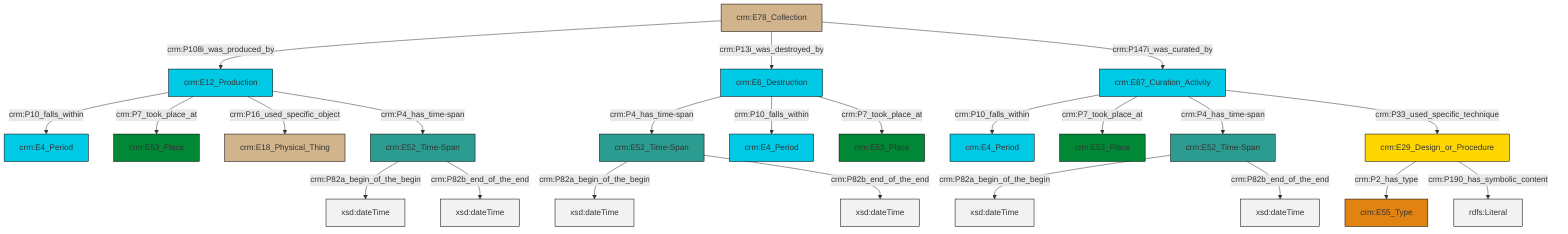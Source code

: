 graph TD
classDef Literal fill:#f2f2f2,stroke:#000000;
classDef CRM_Entity fill:#FFFFFF,stroke:#000000;
classDef Temporal_Entity fill:#00C9E6, stroke:#000000;
classDef Type fill:#E18312, stroke:#000000;
classDef Time-Span fill:#2C9C91, stroke:#000000;
classDef Appellation fill:#FFEB7F, stroke:#000000;
classDef Place fill:#008836, stroke:#000000;
classDef Persistent_Item fill:#B266B2, stroke:#000000;
classDef Conceptual_Object fill:#FFD700, stroke:#000000;
classDef Physical_Thing fill:#D2B48C, stroke:#000000;
classDef Actor fill:#f58aad, stroke:#000000;
classDef PC_Classes fill:#4ce600, stroke:#000000;
classDef Multi fill:#cccccc,stroke:#000000;

0["crm:E52_Time-Span"]:::Time-Span -->|crm:P82a_begin_of_the_begin| 1[xsd:dateTime]:::Literal
4["crm:E12_Production"]:::Temporal_Entity -->|crm:P10_falls_within| 5["crm:E4_Period"]:::Temporal_Entity
6["crm:E6_Destruction"]:::Temporal_Entity -->|crm:P4_has_time-span| 0["crm:E52_Time-Span"]:::Time-Span
7["crm:E78_Collection"]:::Physical_Thing -->|crm:P108i_was_produced_by| 4["crm:E12_Production"]:::Temporal_Entity
8["crm:E52_Time-Span"]:::Time-Span -->|crm:P82a_begin_of_the_begin| 9[xsd:dateTime]:::Literal
10["crm:E87_Curation_Activity"]:::Temporal_Entity -->|crm:P10_falls_within| 2["crm:E4_Period"]:::Temporal_Entity
7["crm:E78_Collection"]:::Physical_Thing -->|crm:P13i_was_destroyed_by| 6["crm:E6_Destruction"]:::Temporal_Entity
10["crm:E87_Curation_Activity"]:::Temporal_Entity -->|crm:P7_took_place_at| 22["crm:E53_Place"]:::Place
8["crm:E52_Time-Span"]:::Time-Span -->|crm:P82b_end_of_the_end| 23[xsd:dateTime]:::Literal
4["crm:E12_Production"]:::Temporal_Entity -->|crm:P7_took_place_at| 24["crm:E53_Place"]:::Place
6["crm:E6_Destruction"]:::Temporal_Entity -->|crm:P10_falls_within| 25["crm:E4_Period"]:::Temporal_Entity
0["crm:E52_Time-Span"]:::Time-Span -->|crm:P82b_end_of_the_end| 26[xsd:dateTime]:::Literal
6["crm:E6_Destruction"]:::Temporal_Entity -->|crm:P7_took_place_at| 27["crm:E53_Place"]:::Place
28["crm:E52_Time-Span"]:::Time-Span -->|crm:P82a_begin_of_the_begin| 29[xsd:dateTime]:::Literal
10["crm:E87_Curation_Activity"]:::Temporal_Entity -->|crm:P4_has_time-span| 28["crm:E52_Time-Span"]:::Time-Span
18["crm:E29_Design_or_Procedure"]:::Conceptual_Object -->|crm:P2_has_type| 15["crm:E55_Type"]:::Type
4["crm:E12_Production"]:::Temporal_Entity -->|crm:P16_used_specific_object| 20["crm:E18_Physical_Thing"]:::Physical_Thing
10["crm:E87_Curation_Activity"]:::Temporal_Entity -->|crm:P33_used_specific_technique| 18["crm:E29_Design_or_Procedure"]:::Conceptual_Object
4["crm:E12_Production"]:::Temporal_Entity -->|crm:P4_has_time-span| 8["crm:E52_Time-Span"]:::Time-Span
28["crm:E52_Time-Span"]:::Time-Span -->|crm:P82b_end_of_the_end| 37[xsd:dateTime]:::Literal
7["crm:E78_Collection"]:::Physical_Thing -->|crm:P147i_was_curated_by| 10["crm:E87_Curation_Activity"]:::Temporal_Entity
18["crm:E29_Design_or_Procedure"]:::Conceptual_Object -->|crm:P190_has_symbolic_content| 38[rdfs:Literal]:::Literal